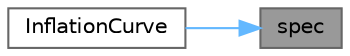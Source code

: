 digraph "spec"
{
 // INTERACTIVE_SVG=YES
 // LATEX_PDF_SIZE
  bgcolor="transparent";
  edge [fontname=Helvetica,fontsize=10,labelfontname=Helvetica,labelfontsize=10];
  node [fontname=Helvetica,fontsize=10,shape=box,height=0.2,width=0.4];
  rankdir="RL";
  Node1 [label="spec",height=0.2,width=0.4,color="gray40", fillcolor="grey60", style="filled", fontcolor="black",tooltip="getters"];
  Node1 -> Node2 [dir="back",color="steelblue1",style="solid"];
  Node2 [label="InflationCurve",height=0.2,width=0.4,color="grey40", fillcolor="white", style="filled",URL="$classore_1_1data_1_1_inflation_curve.html#a25e20d8ef3302e62e97bb0029df83549",tooltip=" "];
}
